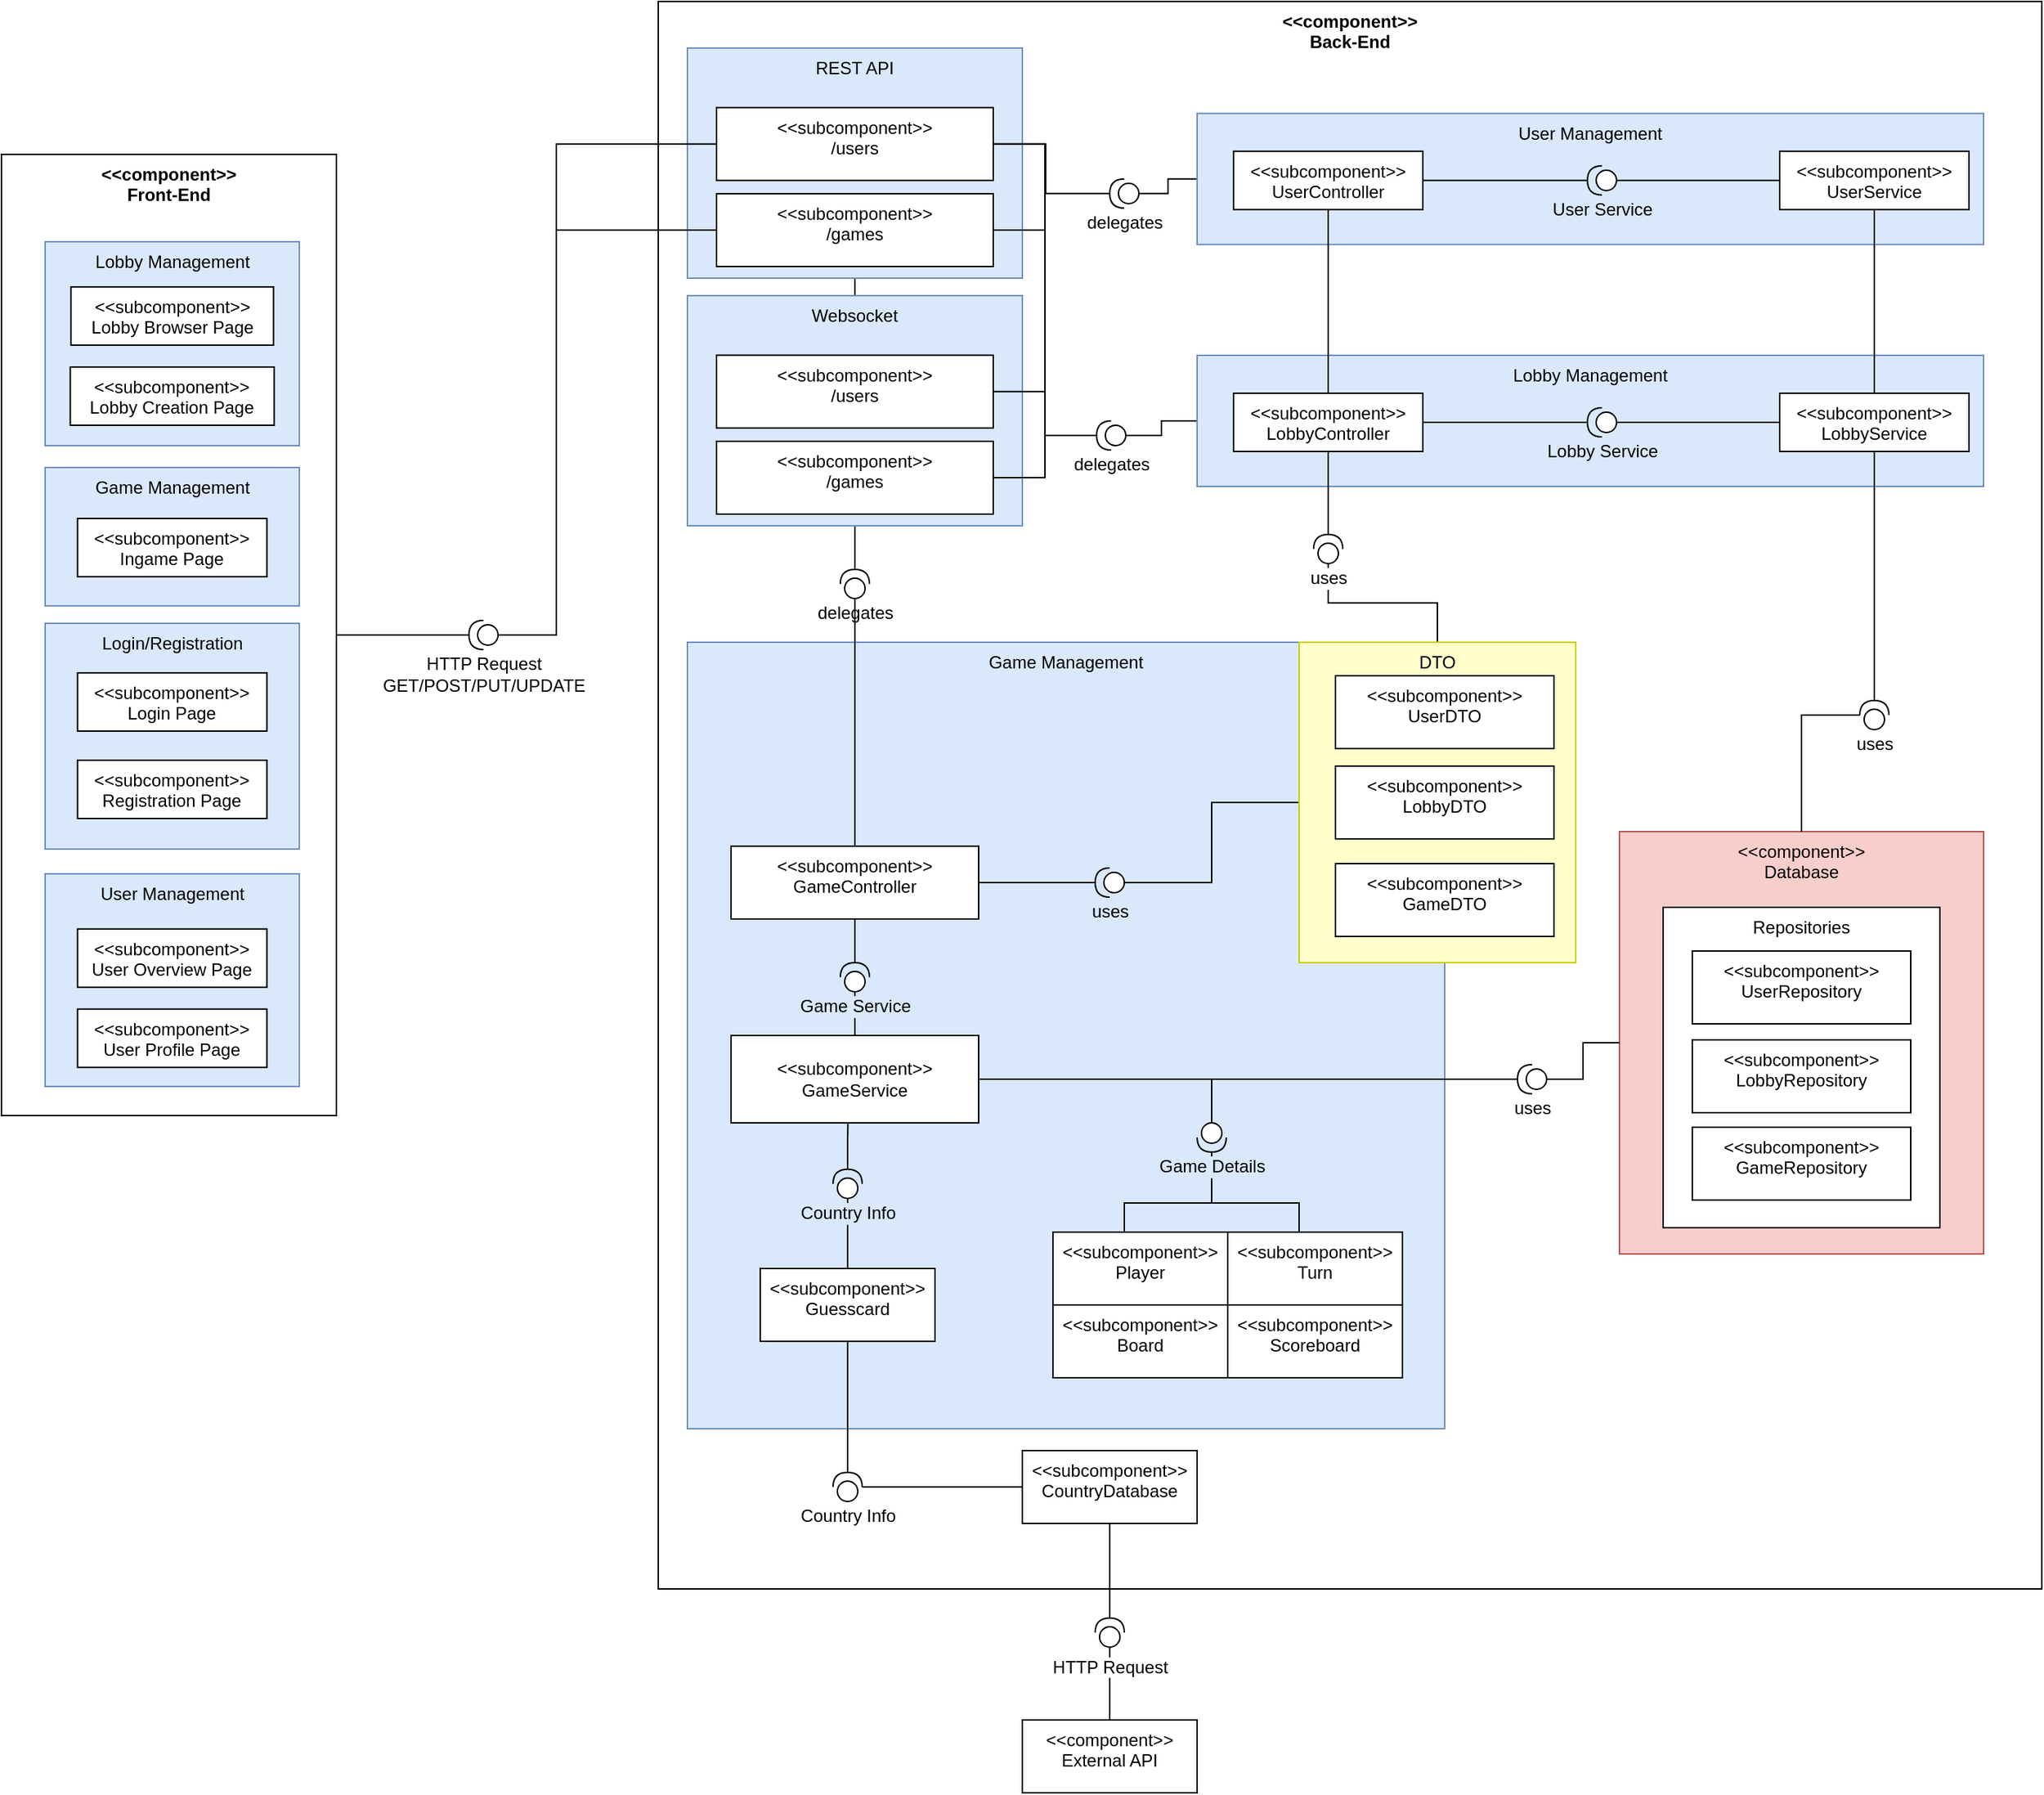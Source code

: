 <mxfile version="20.8.16" type="device"><diagram name="Page-1" id="5f0bae14-7c28-e335-631c-24af17079c00"><mxGraphModel dx="2421" dy="1398" grid="1" gridSize="10" guides="1" tooltips="1" connect="1" arrows="1" fold="1" page="1" pageScale="1" pageWidth="4681" pageHeight="3300" background="none" math="0" shadow="0"><root><mxCell id="0"/><mxCell id="1" parent="0"/><mxCell id="kWICgyB2zW5VVz1TI_XQ-290" style="edgeStyle=orthogonalEdgeStyle;rounded=0;orthogonalLoop=1;jettySize=auto;html=1;entryX=1;entryY=0.5;entryDx=0;entryDy=0;strokeColor=default;fontFamily=Helvetica;fontSize=12;fontColor=default;startArrow=none;startFill=0;endArrow=none;endFill=0;" parent="1" source="TfVsFebPphV5wyhmCZcy-27" target="kWICgyB2zW5VVz1TI_XQ-288" edge="1"><mxGeometry relative="1" as="geometry"/></mxCell><mxCell id="TfVsFebPphV5wyhmCZcy-27" value="&lt;br&gt;HTTP Request&lt;br&gt;GET/POST/PUT/UPDATE" style="shape=providedRequiredInterface;html=1;verticalLabelPosition=bottom;sketch=0;direction=west;" parent="1" vertex="1"><mxGeometry x="440" y="545" width="20" height="20" as="geometry"/></mxCell><mxCell id="TfVsFebPphV5wyhmCZcy-23" value="&lt;b&gt;&amp;lt;&amp;lt;component&amp;gt;&amp;gt;&lt;br&gt;Back-End&lt;/b&gt;" style="whiteSpace=wrap;html=1;align=center;verticalAlign=top;" parent="1" vertex="1"><mxGeometry x="570" y="120" width="950" height="1090" as="geometry"/></mxCell><mxCell id="kWICgyB2zW5VVz1TI_XQ-242" style="edgeStyle=orthogonalEdgeStyle;rounded=0;orthogonalLoop=1;jettySize=auto;html=1;entryX=0;entryY=0.5;entryDx=0;entryDy=0;strokeColor=default;startArrow=none;startFill=0;endArrow=none;endFill=0;" parent="1" source="kWICgyB2zW5VVz1TI_XQ-73" target="Gb7XnMSziSP-tkuVYGW9-19" edge="1"><mxGeometry relative="1" as="geometry"/></mxCell><mxCell id="kWICgyB2zW5VVz1TI_XQ-73" value="delegates" style="shape=providedRequiredInterface;html=1;verticalLabelPosition=bottom;sketch=0;labelBackgroundColor=none;direction=west;" parent="1" vertex="1"><mxGeometry x="880" y="241.87" width="20" height="20" as="geometry"/></mxCell><mxCell id="kWICgyB2zW5VVz1TI_XQ-250" style="edgeStyle=orthogonalEdgeStyle;rounded=0;orthogonalLoop=1;jettySize=auto;html=1;entryX=0;entryY=0.5;entryDx=0;entryDy=0;strokeColor=default;startArrow=none;startFill=0;endArrow=none;endFill=0;" parent="1" source="kWICgyB2zW5VVz1TI_XQ-81" target="kWICgyB2zW5VVz1TI_XQ-244" edge="1"><mxGeometry relative="1" as="geometry"/></mxCell><mxCell id="kWICgyB2zW5VVz1TI_XQ-81" value="delegates" style="shape=providedRequiredInterface;html=1;verticalLabelPosition=bottom;sketch=0;labelBackgroundColor=none;direction=west;" parent="1" vertex="1"><mxGeometry x="871" y="408" width="20" height="20" as="geometry"/></mxCell><mxCell id="kWICgyB2zW5VVz1TI_XQ-91" style="edgeStyle=orthogonalEdgeStyle;rounded=0;orthogonalLoop=1;jettySize=auto;html=1;entryX=0.5;entryY=1;entryDx=0;entryDy=0;strokeColor=default;startArrow=none;startFill=0;endArrow=none;endFill=0;" parent="1" source="kWICgyB2zW5VVz1TI_XQ-90" target="kWICgyB2zW5VVz1TI_XQ-23" edge="1"><mxGeometry relative="1" as="geometry"/></mxCell><mxCell id="kWICgyB2zW5VVz1TI_XQ-90" value="delegates" style="shape=providedRequiredInterface;html=1;verticalLabelPosition=bottom;sketch=0;labelBackgroundColor=default;direction=north;" parent="1" vertex="1"><mxGeometry x="695" y="510" width="20" height="20" as="geometry"/></mxCell><mxCell id="Gb7XnMSziSP-tkuVYGW9-17" value="Game Management" style="whiteSpace=wrap;html=1;align=center;verticalAlign=top;imageAspect=0;resizeWidth=1;resizeHeight=1;fillColor=#dae8fc;strokeColor=#6c8ebf;labelBackgroundColor=#dae8fc;" parent="1" vertex="1"><mxGeometry x="590" y="560" width="520" height="540" as="geometry"/></mxCell><mxCell id="kWICgyB2zW5VVz1TI_XQ-264" style="edgeStyle=orthogonalEdgeStyle;rounded=0;orthogonalLoop=1;jettySize=auto;html=1;entryX=1;entryY=0.5;entryDx=0;entryDy=0;entryPerimeter=0;strokeColor=default;startArrow=none;startFill=0;endArrow=none;endFill=0;" parent="1" source="huk3VhW0lDkyGAcxR03G-5" target="kWICgyB2zW5VVz1TI_XQ-221" edge="1"><mxGeometry relative="1" as="geometry"/></mxCell><mxCell id="huk3VhW0lDkyGAcxR03G-5" value="&amp;lt;&amp;lt;subcomponent&amp;gt;&amp;gt;&lt;br&gt;GameController" style="whiteSpace=wrap;html=1;align=center;verticalAlign=top;imageAspect=0;resizeWidth=1;resizeHeight=1;" parent="1" vertex="1"><mxGeometry x="620" y="700" width="170" height="50" as="geometry"/></mxCell><mxCell id="kWICgyB2zW5VVz1TI_XQ-274" style="edgeStyle=orthogonalEdgeStyle;rounded=0;orthogonalLoop=1;jettySize=auto;html=1;entryX=1;entryY=0.5;entryDx=0;entryDy=0;entryPerimeter=0;strokeColor=default;startArrow=none;startFill=0;endArrow=none;endFill=0;" parent="1" source="huk3VhW0lDkyGAcxR03G-6" target="kWICgyB2zW5VVz1TI_XQ-273" edge="1"><mxGeometry relative="1" as="geometry"/></mxCell><mxCell id="huk3VhW0lDkyGAcxR03G-6" value="&amp;lt;&amp;lt;subcomponent&amp;gt;&amp;gt;&lt;br&gt;GameService" style="whiteSpace=wrap;html=1;align=center;verticalAlign=middle;imageAspect=0;resizeWidth=1;resizeHeight=1;" parent="1" vertex="1"><mxGeometry x="620" y="830" width="170" height="60" as="geometry"/></mxCell><mxCell id="huk3VhW0lDkyGAcxR03G-9" value="&amp;lt;&amp;lt;subcomponent&amp;gt;&amp;gt;&lt;br&gt;Board" style="whiteSpace=wrap;html=1;align=center;verticalAlign=top;imageAspect=0;resizeWidth=1;resizeHeight=1;" parent="1" vertex="1"><mxGeometry x="841" y="1015" width="120" height="50" as="geometry"/></mxCell><mxCell id="huk3VhW0lDkyGAcxR03G-10" value="&amp;lt;&amp;lt;subcomponent&amp;gt;&amp;gt;&lt;br&gt;Scoreboard" style="whiteSpace=wrap;html=1;align=center;verticalAlign=top;imageAspect=0;resizeWidth=1;resizeHeight=1;" parent="1" vertex="1"><mxGeometry x="961" y="1015" width="120" height="50" as="geometry"/></mxCell><mxCell id="huk3VhW0lDkyGAcxR03G-15" value="&amp;lt;&amp;lt;subcomponent&amp;gt;&amp;gt;&lt;br&gt;CountryDatabase" style="whiteSpace=wrap;html=1;align=center;verticalAlign=top;imageAspect=0;resizeWidth=1;resizeHeight=1;" parent="1" vertex="1"><mxGeometry x="820" y="1115" width="120" height="50" as="geometry"/></mxCell><mxCell id="kWICgyB2zW5VVz1TI_XQ-36" value="&amp;lt;&amp;lt;subcomponent&amp;gt;&amp;gt;&lt;br&gt;Guesscard" style="whiteSpace=wrap;html=1;align=center;verticalAlign=top;imageAspect=0;resizeWidth=1;resizeHeight=1;" parent="1" vertex="1"><mxGeometry x="640" y="990" width="120" height="50" as="geometry"/></mxCell><mxCell id="kWICgyB2zW5VVz1TI_XQ-235" style="edgeStyle=orthogonalEdgeStyle;rounded=0;orthogonalLoop=1;jettySize=auto;html=1;entryX=0.5;entryY=1;entryDx=0;entryDy=0;strokeColor=default;startArrow=none;startFill=0;endArrow=none;endFill=0;" parent="1" source="kWICgyB2zW5VVz1TI_XQ-40" target="huk3VhW0lDkyGAcxR03G-5" edge="1"><mxGeometry relative="1" as="geometry"/></mxCell><mxCell id="kWICgyB2zW5VVz1TI_XQ-236" style="edgeStyle=orthogonalEdgeStyle;rounded=0;orthogonalLoop=1;jettySize=auto;html=1;entryX=0.5;entryY=0;entryDx=0;entryDy=0;strokeColor=default;startArrow=none;startFill=0;endArrow=none;endFill=0;" parent="1" source="kWICgyB2zW5VVz1TI_XQ-40" target="huk3VhW0lDkyGAcxR03G-6" edge="1"><mxGeometry relative="1" as="geometry"/></mxCell><mxCell id="PCbqrZaMkBPNvMsdyeg--12" value="" style="edgeStyle=orthogonalEdgeStyle;rounded=0;orthogonalLoop=1;jettySize=auto;html=1;endArrow=none;endFill=0;" parent="1" source="kWICgyB2zW5VVz1TI_XQ-40" target="huk3VhW0lDkyGAcxR03G-6" edge="1"><mxGeometry relative="1" as="geometry"/></mxCell><mxCell id="kWICgyB2zW5VVz1TI_XQ-40" value="Game Service" style="shape=providedRequiredInterface;html=1;verticalLabelPosition=bottom;sketch=0;labelBackgroundColor=#dae8fc;direction=north;" parent="1" vertex="1"><mxGeometry x="695" y="780" width="20" height="20" as="geometry"/></mxCell><mxCell id="kWICgyB2zW5VVz1TI_XQ-231" style="edgeStyle=orthogonalEdgeStyle;rounded=0;orthogonalLoop=1;jettySize=auto;html=1;strokeColor=default;startArrow=none;startFill=0;endArrow=none;endFill=0;" parent="1" source="kWICgyB2zW5VVz1TI_XQ-47" target="huk3VhW0lDkyGAcxR03G-8" edge="1"><mxGeometry relative="1" as="geometry"><Array as="points"><mxPoint x="950" y="945"/><mxPoint x="890" y="945"/></Array></mxGeometry></mxCell><mxCell id="kWICgyB2zW5VVz1TI_XQ-232" style="edgeStyle=orthogonalEdgeStyle;rounded=0;orthogonalLoop=1;jettySize=auto;html=1;entryX=0.5;entryY=0;entryDx=0;entryDy=0;strokeColor=default;startArrow=none;startFill=0;endArrow=none;endFill=0;" parent="1" source="kWICgyB2zW5VVz1TI_XQ-47" target="huk3VhW0lDkyGAcxR03G-7" edge="1"><mxGeometry relative="1" as="geometry"><Array as="points"><mxPoint x="950" y="945"/><mxPoint x="1010" y="945"/></Array></mxGeometry></mxCell><mxCell id="kWICgyB2zW5VVz1TI_XQ-261" style="edgeStyle=orthogonalEdgeStyle;rounded=0;orthogonalLoop=1;jettySize=auto;html=1;entryX=1;entryY=0.5;entryDx=0;entryDy=0;strokeColor=default;startArrow=none;startFill=0;endArrow=none;endFill=0;" parent="1" source="kWICgyB2zW5VVz1TI_XQ-47" target="huk3VhW0lDkyGAcxR03G-6" edge="1"><mxGeometry relative="1" as="geometry"><Array as="points"><mxPoint x="950" y="860"/></Array></mxGeometry></mxCell><mxCell id="kWICgyB2zW5VVz1TI_XQ-47" value="Game Details" style="shape=providedRequiredInterface;html=1;verticalLabelPosition=bottom;sketch=0;labelBackgroundColor=#dae8fc;direction=south;" parent="1" vertex="1"><mxGeometry x="940" y="890" width="20" height="20" as="geometry"/></mxCell><mxCell id="huk3VhW0lDkyGAcxR03G-8" value="&amp;lt;&amp;lt;subcomponent&amp;gt;&amp;gt;&lt;br&gt;Player" style="whiteSpace=wrap;html=1;align=center;verticalAlign=top;imageAspect=0;resizeWidth=1;resizeHeight=1;" parent="1" vertex="1"><mxGeometry x="841" y="965" width="120" height="50" as="geometry"/></mxCell><mxCell id="huk3VhW0lDkyGAcxR03G-7" value="&amp;lt;&amp;lt;subcomponent&amp;gt;&amp;gt;&lt;br&gt;Turn" style="whiteSpace=wrap;html=1;align=center;verticalAlign=top;imageAspect=0;resizeWidth=1;resizeHeight=1;" parent="1" vertex="1"><mxGeometry x="961" y="965" width="120" height="50" as="geometry"/></mxCell><mxCell id="kWICgyB2zW5VVz1TI_XQ-228" style="edgeStyle=orthogonalEdgeStyle;rounded=0;orthogonalLoop=1;jettySize=auto;html=1;strokeColor=default;startArrow=none;startFill=0;endArrow=none;endFill=0;" parent="1" source="kWICgyB2zW5VVz1TI_XQ-53" target="kWICgyB2zW5VVz1TI_XQ-36" edge="1"><mxGeometry relative="1" as="geometry"/></mxCell><mxCell id="kWICgyB2zW5VVz1TI_XQ-229" style="edgeStyle=orthogonalEdgeStyle;rounded=0;orthogonalLoop=1;jettySize=auto;html=1;entryX=0.472;entryY=1.002;entryDx=0;entryDy=0;entryPerimeter=0;strokeColor=default;startArrow=none;startFill=0;endArrow=none;endFill=0;" parent="1" source="kWICgyB2zW5VVz1TI_XQ-53" target="huk3VhW0lDkyGAcxR03G-6" edge="1"><mxGeometry relative="1" as="geometry"/></mxCell><mxCell id="kWICgyB2zW5VVz1TI_XQ-53" value="Country Info" style="shape=providedRequiredInterface;html=1;verticalLabelPosition=bottom;sketch=0;labelBackgroundColor=#dae8fc;direction=north;" parent="1" vertex="1"><mxGeometry x="690" y="921.87" width="20" height="20" as="geometry"/></mxCell><mxCell id="kWICgyB2zW5VVz1TI_XQ-61" style="edgeStyle=orthogonalEdgeStyle;rounded=0;orthogonalLoop=1;jettySize=auto;html=1;entryX=0.5;entryY=1;entryDx=0;entryDy=0;endArrow=none;endFill=0;" parent="1" source="kWICgyB2zW5VVz1TI_XQ-60" target="kWICgyB2zW5VVz1TI_XQ-36" edge="1"><mxGeometry relative="1" as="geometry"/></mxCell><mxCell id="kWICgyB2zW5VVz1TI_XQ-135" style="edgeStyle=orthogonalEdgeStyle;rounded=0;orthogonalLoop=1;jettySize=auto;html=1;entryX=0;entryY=0.5;entryDx=0;entryDy=0;strokeColor=default;startArrow=none;startFill=0;endArrow=none;endFill=0;" parent="1" source="kWICgyB2zW5VVz1TI_XQ-60" target="huk3VhW0lDkyGAcxR03G-15" edge="1"><mxGeometry relative="1" as="geometry"/></mxCell><mxCell id="kWICgyB2zW5VVz1TI_XQ-60" value="Country Info" style="shape=providedRequiredInterface;html=1;verticalLabelPosition=bottom;sketch=0;labelBackgroundColor=none;direction=north;" parent="1" vertex="1"><mxGeometry x="690" y="1130" width="20" height="20" as="geometry"/></mxCell><mxCell id="kWICgyB2zW5VVz1TI_XQ-241" value="" style="group" parent="1" vertex="1" connectable="0"><mxGeometry x="940" y="196.87" width="540" height="110" as="geometry"/></mxCell><mxCell id="Gb7XnMSziSP-tkuVYGW9-19" value="User Management" style="whiteSpace=wrap;html=1;align=center;verticalAlign=top;imageAspect=0;resizeWidth=1;resizeHeight=1;fillColor=#dae8fc;strokeColor=#6c8ebf;" parent="kWICgyB2zW5VVz1TI_XQ-241" vertex="1"><mxGeometry width="540" height="90" as="geometry"/></mxCell><mxCell id="huk3VhW0lDkyGAcxR03G-1" value="&amp;lt;&amp;lt;subcomponent&amp;gt;&amp;gt;&lt;br&gt;UserController" style="whiteSpace=wrap;html=1;align=center;verticalAlign=top;imageAspect=0;resizeWidth=1;resizeHeight=1;" parent="kWICgyB2zW5VVz1TI_XQ-241" vertex="1"><mxGeometry x="25" y="26" width="130" height="40" as="geometry"/></mxCell><mxCell id="huk3VhW0lDkyGAcxR03G-2" value="&amp;lt;&amp;lt;subcomponent&amp;gt;&amp;gt;&lt;br&gt;UserService" style="whiteSpace=wrap;html=1;align=center;verticalAlign=top;imageAspect=0;resizeWidth=1;resizeHeight=1;" parent="kWICgyB2zW5VVz1TI_XQ-241" vertex="1"><mxGeometry x="400" y="26" width="130" height="40" as="geometry"/></mxCell><mxCell id="kWICgyB2zW5VVz1TI_XQ-194" value="User Service" style="shape=providedRequiredInterface;html=1;verticalLabelPosition=bottom;sketch=0;labelBackgroundColor=#dae8fc;direction=west;" parent="kWICgyB2zW5VVz1TI_XQ-241" vertex="1"><mxGeometry x="268" y="36" width="20" height="20" as="geometry"/></mxCell><mxCell id="kWICgyB2zW5VVz1TI_XQ-239" style="edgeStyle=orthogonalEdgeStyle;rounded=0;orthogonalLoop=1;jettySize=auto;html=1;strokeColor=default;startArrow=none;startFill=0;endArrow=none;endFill=0;" parent="kWICgyB2zW5VVz1TI_XQ-241" source="kWICgyB2zW5VVz1TI_XQ-194" target="huk3VhW0lDkyGAcxR03G-1" edge="1"><mxGeometry relative="1" as="geometry"/></mxCell><mxCell id="kWICgyB2zW5VVz1TI_XQ-240" style="edgeStyle=orthogonalEdgeStyle;rounded=0;orthogonalLoop=1;jettySize=auto;html=1;strokeColor=default;startArrow=none;startFill=0;endArrow=none;endFill=0;" parent="kWICgyB2zW5VVz1TI_XQ-241" source="kWICgyB2zW5VVz1TI_XQ-194" target="huk3VhW0lDkyGAcxR03G-2" edge="1"><mxGeometry relative="1" as="geometry"/></mxCell><mxCell id="kWICgyB2zW5VVz1TI_XQ-243" value="" style="group" parent="1" vertex="1" connectable="0"><mxGeometry x="940" y="363" width="540" height="110" as="geometry"/></mxCell><mxCell id="kWICgyB2zW5VVz1TI_XQ-244" value="Lobby Management" style="whiteSpace=wrap;html=1;align=center;verticalAlign=top;imageAspect=0;resizeWidth=1;resizeHeight=1;fillColor=#dae8fc;strokeColor=#6c8ebf;" parent="kWICgyB2zW5VVz1TI_XQ-243" vertex="1"><mxGeometry width="540" height="90" as="geometry"/></mxCell><mxCell id="kWICgyB2zW5VVz1TI_XQ-245" value="&amp;lt;&amp;lt;subcomponent&amp;gt;&amp;gt;&lt;br&gt;LobbyController" style="whiteSpace=wrap;html=1;align=center;verticalAlign=top;imageAspect=0;resizeWidth=1;resizeHeight=1;" parent="kWICgyB2zW5VVz1TI_XQ-243" vertex="1"><mxGeometry x="25" y="26" width="130" height="40" as="geometry"/></mxCell><mxCell id="kWICgyB2zW5VVz1TI_XQ-246" value="&amp;lt;&amp;lt;subcomponent&amp;gt;&amp;gt;&lt;br&gt;LobbyService" style="whiteSpace=wrap;html=1;align=center;verticalAlign=top;imageAspect=0;resizeWidth=1;resizeHeight=1;" parent="kWICgyB2zW5VVz1TI_XQ-243" vertex="1"><mxGeometry x="400" y="26" width="130" height="40" as="geometry"/></mxCell><mxCell id="kWICgyB2zW5VVz1TI_XQ-247" value="Lobby Service" style="shape=providedRequiredInterface;html=1;verticalLabelPosition=bottom;sketch=0;labelBackgroundColor=#dae8fc;direction=west;" parent="kWICgyB2zW5VVz1TI_XQ-243" vertex="1"><mxGeometry x="268" y="36" width="20" height="20" as="geometry"/></mxCell><mxCell id="kWICgyB2zW5VVz1TI_XQ-248" style="edgeStyle=orthogonalEdgeStyle;rounded=0;orthogonalLoop=1;jettySize=auto;html=1;strokeColor=default;startArrow=none;startFill=0;endArrow=none;endFill=0;" parent="kWICgyB2zW5VVz1TI_XQ-243" source="kWICgyB2zW5VVz1TI_XQ-247" target="kWICgyB2zW5VVz1TI_XQ-245" edge="1"><mxGeometry relative="1" as="geometry"/></mxCell><mxCell id="kWICgyB2zW5VVz1TI_XQ-249" style="edgeStyle=orthogonalEdgeStyle;rounded=0;orthogonalLoop=1;jettySize=auto;html=1;strokeColor=default;startArrow=none;startFill=0;endArrow=none;endFill=0;" parent="kWICgyB2zW5VVz1TI_XQ-243" source="kWICgyB2zW5VVz1TI_XQ-247" target="kWICgyB2zW5VVz1TI_XQ-246" edge="1"><mxGeometry relative="1" as="geometry"/></mxCell><mxCell id="kWICgyB2zW5VVz1TI_XQ-265" style="edgeStyle=orthogonalEdgeStyle;rounded=0;orthogonalLoop=1;jettySize=auto;html=1;strokeColor=default;startArrow=none;startFill=0;endArrow=none;endFill=0;entryX=0;entryY=0.5;entryDx=0;entryDy=0;entryPerimeter=0;" parent="1" source="kWICgyB2zW5VVz1TI_XQ-221" target="kWICgyB2zW5VVz1TI_XQ-205" edge="1"><mxGeometry relative="1" as="geometry"/></mxCell><mxCell id="kWICgyB2zW5VVz1TI_XQ-221" value="uses" style="shape=providedRequiredInterface;html=1;verticalLabelPosition=bottom;sketch=0;labelBackgroundColor=none;direction=west;" parent="1" vertex="1"><mxGeometry x="870" y="715" width="20" height="20" as="geometry"/></mxCell><mxCell id="kWICgyB2zW5VVz1TI_XQ-271" style="edgeStyle=orthogonalEdgeStyle;rounded=0;orthogonalLoop=1;jettySize=auto;html=1;strokeColor=default;startArrow=none;startFill=0;endArrow=none;endFill=0;" parent="1" source="kWICgyB2zW5VVz1TI_XQ-268" target="kWICgyB2zW5VVz1TI_XQ-205" edge="1"><mxGeometry relative="1" as="geometry"/></mxCell><mxCell id="kWICgyB2zW5VVz1TI_XQ-268" value="uses" style="shape=providedRequiredInterface;html=1;verticalLabelPosition=bottom;sketch=0;labelBackgroundColor=default;direction=north;" parent="1" vertex="1"><mxGeometry x="1020" y="486" width="20" height="20" as="geometry"/></mxCell><mxCell id="kWICgyB2zW5VVz1TI_XQ-269" style="edgeStyle=orthogonalEdgeStyle;rounded=0;orthogonalLoop=1;jettySize=auto;html=1;entryX=0.5;entryY=0;entryDx=0;entryDy=0;strokeColor=default;startArrow=none;startFill=0;endArrow=none;endFill=0;" parent="1" source="huk3VhW0lDkyGAcxR03G-1" target="kWICgyB2zW5VVz1TI_XQ-245" edge="1"><mxGeometry relative="1" as="geometry"/></mxCell><mxCell id="kWICgyB2zW5VVz1TI_XQ-270" style="edgeStyle=orthogonalEdgeStyle;rounded=0;orthogonalLoop=1;jettySize=auto;html=1;entryX=1;entryY=0.5;entryDx=0;entryDy=0;entryPerimeter=0;strokeColor=default;startArrow=none;startFill=0;endArrow=none;endFill=0;" parent="1" source="kWICgyB2zW5VVz1TI_XQ-245" target="kWICgyB2zW5VVz1TI_XQ-268" edge="1"><mxGeometry relative="1" as="geometry"/></mxCell><mxCell id="kWICgyB2zW5VVz1TI_XQ-272" value="" style="group" parent="1" vertex="1" connectable="0"><mxGeometry x="1230" y="690" width="250" height="340" as="geometry"/></mxCell><mxCell id="TfVsFebPphV5wyhmCZcy-25" value="&amp;lt;&amp;lt;component&amp;gt;&amp;gt;&lt;br&gt;Database" style="whiteSpace=wrap;html=1;align=center;verticalAlign=top;fillColor=#f8cecc;strokeColor=#b85450;" parent="kWICgyB2zW5VVz1TI_XQ-272" vertex="1"><mxGeometry width="250" height="290" as="geometry"/></mxCell><mxCell id="kWICgyB2zW5VVz1TI_XQ-214" value="" style="group" parent="kWICgyB2zW5VVz1TI_XQ-272" vertex="1" connectable="0"><mxGeometry x="30" y="52" width="190" height="220" as="geometry"/></mxCell><mxCell id="kWICgyB2zW5VVz1TI_XQ-215" value="Repositories" style="whiteSpace=wrap;html=1;align=center;verticalAlign=top;imageAspect=0;resizeWidth=1;resizeHeight=1;" parent="kWICgyB2zW5VVz1TI_XQ-214" vertex="1"><mxGeometry width="190" height="220" as="geometry"/></mxCell><mxCell id="kWICgyB2zW5VVz1TI_XQ-216" value="&amp;lt;&amp;lt;subcomponent&amp;gt;&amp;gt;&lt;br&gt;UserRepository" style="whiteSpace=wrap;html=1;align=center;verticalAlign=top;imageAspect=0;resizeWidth=1;resizeHeight=1;" parent="kWICgyB2zW5VVz1TI_XQ-214" vertex="1"><mxGeometry x="20" y="30" width="150" height="50" as="geometry"/></mxCell><mxCell id="kWICgyB2zW5VVz1TI_XQ-217" value="&amp;lt;&amp;lt;subcomponent&amp;gt;&amp;gt;&lt;br&gt;LobbyRepository" style="whiteSpace=wrap;html=1;align=center;verticalAlign=top;imageAspect=0;resizeWidth=1;resizeHeight=1;" parent="kWICgyB2zW5VVz1TI_XQ-214" vertex="1"><mxGeometry x="20" y="91" width="150" height="50" as="geometry"/></mxCell><mxCell id="kWICgyB2zW5VVz1TI_XQ-218" value="&amp;lt;&amp;lt;subcomponent&amp;gt;&amp;gt;&lt;br&gt;GameRepository" style="whiteSpace=wrap;html=1;align=center;verticalAlign=top;imageAspect=0;resizeWidth=1;resizeHeight=1;" parent="kWICgyB2zW5VVz1TI_XQ-214" vertex="1"><mxGeometry x="20" y="151" width="150" height="50" as="geometry"/></mxCell><mxCell id="kWICgyB2zW5VVz1TI_XQ-275" style="edgeStyle=orthogonalEdgeStyle;rounded=0;orthogonalLoop=1;jettySize=auto;html=1;entryX=0;entryY=0.5;entryDx=0;entryDy=0;strokeColor=default;startArrow=none;startFill=0;endArrow=none;endFill=0;" parent="1" source="kWICgyB2zW5VVz1TI_XQ-273" target="TfVsFebPphV5wyhmCZcy-25" edge="1"><mxGeometry relative="1" as="geometry"/></mxCell><mxCell id="kWICgyB2zW5VVz1TI_XQ-273" value="uses" style="shape=providedRequiredInterface;html=1;verticalLabelPosition=bottom;sketch=0;labelBackgroundColor=none;direction=west;" parent="1" vertex="1"><mxGeometry x="1160" y="850" width="20" height="20" as="geometry"/></mxCell><mxCell id="kWICgyB2zW5VVz1TI_XQ-277" style="edgeStyle=orthogonalEdgeStyle;rounded=0;orthogonalLoop=1;jettySize=auto;html=1;entryX=0.5;entryY=0;entryDx=0;entryDy=0;strokeColor=default;startArrow=none;startFill=0;endArrow=none;endFill=0;" parent="1" source="kWICgyB2zW5VVz1TI_XQ-276" target="TfVsFebPphV5wyhmCZcy-25" edge="1"><mxGeometry relative="1" as="geometry"><Array as="points"><mxPoint x="1355" y="610"/></Array></mxGeometry></mxCell><mxCell id="kWICgyB2zW5VVz1TI_XQ-276" value="uses" style="shape=providedRequiredInterface;html=1;verticalLabelPosition=bottom;sketch=0;labelBackgroundColor=default;direction=north;" parent="1" vertex="1"><mxGeometry x="1395" y="600" width="20" height="20" as="geometry"/></mxCell><mxCell id="kWICgyB2zW5VVz1TI_XQ-278" style="edgeStyle=orthogonalEdgeStyle;rounded=0;orthogonalLoop=1;jettySize=auto;html=1;entryX=1;entryY=0.5;entryDx=0;entryDy=0;entryPerimeter=0;strokeColor=default;startArrow=none;startFill=0;endArrow=none;endFill=0;" parent="1" source="kWICgyB2zW5VVz1TI_XQ-246" target="kWICgyB2zW5VVz1TI_XQ-276" edge="1"><mxGeometry relative="1" as="geometry"/></mxCell><mxCell id="kWICgyB2zW5VVz1TI_XQ-280" style="edgeStyle=orthogonalEdgeStyle;rounded=0;orthogonalLoop=1;jettySize=auto;html=1;strokeColor=default;startArrow=none;startFill=0;endArrow=none;endFill=0;" parent="1" source="huk3VhW0lDkyGAcxR03G-2" target="kWICgyB2zW5VVz1TI_XQ-246" edge="1"><mxGeometry relative="1" as="geometry"/></mxCell><mxCell id="kWICgyB2zW5VVz1TI_XQ-282" style="edgeStyle=orthogonalEdgeStyle;rounded=0;orthogonalLoop=1;jettySize=auto;html=1;entryX=0.5;entryY=1;entryDx=0;entryDy=0;strokeColor=default;startArrow=none;startFill=0;endArrow=none;endFill=0;" parent="1" source="kWICgyB2zW5VVz1TI_XQ-33" target="huk3VhW0lDkyGAcxR03G-15" edge="1"><mxGeometry relative="1" as="geometry"/></mxCell><mxCell id="kWICgyB2zW5VVz1TI_XQ-281" value="" style="group" parent="1" vertex="1" connectable="0"><mxGeometry x="820" y="1230" width="120" height="120" as="geometry"/></mxCell><mxCell id="kWICgyB2zW5VVz1TI_XQ-22" value="&amp;lt;&amp;lt;component&amp;gt;&amp;gt;&lt;br&gt;External API" style="whiteSpace=wrap;html=1;align=center;verticalAlign=top;imageAspect=0;resizeWidth=1;resizeHeight=1;" parent="kWICgyB2zW5VVz1TI_XQ-281" vertex="1"><mxGeometry y="70" width="120" height="50" as="geometry"/></mxCell><mxCell id="kWICgyB2zW5VVz1TI_XQ-134" style="edgeStyle=orthogonalEdgeStyle;rounded=0;orthogonalLoop=1;jettySize=auto;html=1;entryX=0.5;entryY=0;entryDx=0;entryDy=0;strokeColor=default;startArrow=none;startFill=0;endArrow=none;endFill=0;" parent="kWICgyB2zW5VVz1TI_XQ-281" source="kWICgyB2zW5VVz1TI_XQ-33" target="kWICgyB2zW5VVz1TI_XQ-22" edge="1"><mxGeometry relative="1" as="geometry"/></mxCell><mxCell id="kWICgyB2zW5VVz1TI_XQ-33" value="HTTP Request" style="shape=providedRequiredInterface;html=1;verticalLabelPosition=bottom;sketch=0;direction=north;labelBackgroundColor=default;verticalAlign=top;fontColor=default;" parent="kWICgyB2zW5VVz1TI_XQ-281" vertex="1"><mxGeometry x="50" width="20" height="20" as="geometry"/></mxCell><mxCell id="kWICgyB2zW5VVz1TI_XQ-289" value="" style="group" parent="1" vertex="1" connectable="0"><mxGeometry x="119" y="225" width="230" height="660" as="geometry"/></mxCell><mxCell id="kWICgyB2zW5VVz1TI_XQ-288" value="&lt;b&gt;&amp;lt;&amp;lt;component&amp;gt;&amp;gt;&lt;br&gt;Front-End&lt;/b&gt;" style="whiteSpace=wrap;html=1;align=center;verticalAlign=top;" parent="kWICgyB2zW5VVz1TI_XQ-289" vertex="1"><mxGeometry width="230" height="660" as="geometry"/></mxCell><mxCell id="kWICgyB2zW5VVz1TI_XQ-284" value="Login/Registration" style="whiteSpace=wrap;html=1;align=center;verticalAlign=top;imageAspect=0;resizeWidth=1;resizeHeight=1;fillColor=#dae8fc;strokeColor=#6c8ebf;" parent="kWICgyB2zW5VVz1TI_XQ-289" vertex="1"><mxGeometry x="30" y="322" width="174.53" height="155" as="geometry"/></mxCell><mxCell id="TfVsFebPphV5wyhmCZcy-45" value="Lobby Management" style="whiteSpace=wrap;html=1;align=center;verticalAlign=top;imageAspect=0;resizeWidth=1;resizeHeight=1;fillColor=#dae8fc;strokeColor=#6c8ebf;" parent="kWICgyB2zW5VVz1TI_XQ-289" vertex="1"><mxGeometry x="30" y="60" width="174.53" height="140" as="geometry"/></mxCell><mxCell id="Gb7XnMSziSP-tkuVYGW9-1" value="Game Management" style="whiteSpace=wrap;html=1;align=center;verticalAlign=top;imageAspect=0;resizeWidth=1;resizeHeight=1;fillColor=#dae8fc;strokeColor=#6c8ebf;" parent="kWICgyB2zW5VVz1TI_XQ-289" vertex="1"><mxGeometry x="30" y="215" width="174.53" height="95" as="geometry"/></mxCell><mxCell id="Gb7XnMSziSP-tkuVYGW9-10" value="&amp;lt;&amp;lt;subcomponent&amp;gt;&amp;gt;&lt;br&gt;Ingame Page" style="whiteSpace=wrap;html=1;align=center;verticalAlign=top;imageAspect=0;resizeWidth=1;resizeHeight=1;" parent="kWICgyB2zW5VVz1TI_XQ-289" vertex="1"><mxGeometry x="52.265" y="250" width="130" height="40" as="geometry"/></mxCell><mxCell id="Gb7XnMSziSP-tkuVYGW9-5" value="&amp;lt;&amp;lt;subcomponent&amp;gt;&amp;gt;&lt;br&gt;Lobby Browser Page" style="whiteSpace=wrap;html=1;align=center;verticalAlign=top;imageAspect=0;resizeWidth=1;resizeHeight=1;" parent="kWICgyB2zW5VVz1TI_XQ-289" vertex="1"><mxGeometry x="47.735" y="91" width="139.06" height="40" as="geometry"/></mxCell><mxCell id="Gb7XnMSziSP-tkuVYGW9-9" value="&amp;lt;&amp;lt;subcomponent&amp;gt;&amp;gt;&lt;br&gt;Lobby Creation Page" style="whiteSpace=wrap;html=1;align=center;verticalAlign=top;imageAspect=0;resizeWidth=1;resizeHeight=1;" parent="kWICgyB2zW5VVz1TI_XQ-289" vertex="1"><mxGeometry x="47.265" y="146" width="140" height="40" as="geometry"/></mxCell><mxCell id="TfVsFebPphV5wyhmCZcy-37" value="User Management" style="whiteSpace=wrap;html=1;align=center;verticalAlign=top;imageAspect=0;resizeWidth=1;resizeHeight=1;fillColor=#dae8fc;strokeColor=#6c8ebf;" parent="kWICgyB2zW5VVz1TI_XQ-289" vertex="1"><mxGeometry x="30" y="494" width="174.53" height="146" as="geometry"/></mxCell><mxCell id="TfVsFebPphV5wyhmCZcy-36" value="&amp;lt;&amp;lt;subcomponent&amp;gt;&amp;gt;&lt;br&gt;User Overview Page" style="whiteSpace=wrap;html=1;align=center;verticalAlign=top;imageAspect=0;resizeWidth=1;resizeHeight=1;" parent="kWICgyB2zW5VVz1TI_XQ-289" vertex="1"><mxGeometry x="52.265" y="531.87" width="130" height="40" as="geometry"/></mxCell><mxCell id="Gb7XnMSziSP-tkuVYGW9-8" value="&amp;lt;&amp;lt;subcomponent&amp;gt;&amp;gt;&lt;br&gt;User Profile Page" style="whiteSpace=wrap;html=1;align=center;verticalAlign=top;imageAspect=0;resizeWidth=1;resizeHeight=1;" parent="kWICgyB2zW5VVz1TI_XQ-289" vertex="1"><mxGeometry x="52.265" y="586.87" width="130" height="40" as="geometry"/></mxCell><mxCell id="Gb7XnMSziSP-tkuVYGW9-6" value="&amp;lt;&amp;lt;subcomponent&amp;gt;&amp;gt;&lt;br&gt;Login Page" style="whiteSpace=wrap;html=1;align=center;verticalAlign=top;imageAspect=0;resizeWidth=1;resizeHeight=1;" parent="kWICgyB2zW5VVz1TI_XQ-289" vertex="1"><mxGeometry x="52.265" y="356" width="130" height="40" as="geometry"/></mxCell><mxCell id="Gb7XnMSziSP-tkuVYGW9-7" value="&amp;lt;&amp;lt;subcomponent&amp;gt;&amp;gt;&lt;br&gt;Registration Page" style="whiteSpace=wrap;html=1;align=center;verticalAlign=top;imageAspect=0;resizeWidth=1;resizeHeight=1;" parent="kWICgyB2zW5VVz1TI_XQ-289" vertex="1"><mxGeometry x="52.265" y="416" width="130" height="40" as="geometry"/></mxCell><mxCell id="PCbqrZaMkBPNvMsdyeg--1" value="" style="group" parent="1" vertex="1" connectable="0"><mxGeometry x="1010" y="560" width="190" height="220" as="geometry"/></mxCell><mxCell id="kWICgyB2zW5VVz1TI_XQ-205" value="DTO" style="whiteSpace=wrap;html=1;align=center;verticalAlign=top;imageAspect=0;resizeWidth=1;resizeHeight=1;fillColor=#FFFFCC;strokeColor=#CCCC00;points=[[0,0,0,0,0],[0,0.2,0,0,0],[0,0.5,0,0,0],[0,0.75,0,0,0],[0,1,0,0,0],[0.25,0,0,0,0],[0.25,1,0,0,0],[0.5,0,0,0,0],[0.5,1,0,0,0],[0.75,0,0,0,0],[0.75,1,0,0,0],[1,0,0,0,0],[1,0.25,0,0,0],[1,0.5,0,0,0],[1,0.75,0,0,0],[1,1,0,0,0]];" parent="PCbqrZaMkBPNvMsdyeg--1" vertex="1"><mxGeometry width="190" height="220" as="geometry"/></mxCell><mxCell id="kWICgyB2zW5VVz1TI_XQ-206" value="&amp;lt;&amp;lt;subcomponent&amp;gt;&amp;gt;&lt;br&gt;UserDTO" style="whiteSpace=wrap;html=1;align=center;verticalAlign=top;imageAspect=0;resizeWidth=1;resizeHeight=1;" parent="PCbqrZaMkBPNvMsdyeg--1" vertex="1"><mxGeometry x="25" y="23" width="150" height="50" as="geometry"/></mxCell><mxCell id="kWICgyB2zW5VVz1TI_XQ-207" value="&amp;lt;&amp;lt;subcomponent&amp;gt;&amp;gt;&lt;br&gt;LobbyDTO" style="whiteSpace=wrap;html=1;align=center;verticalAlign=top;imageAspect=0;resizeWidth=1;resizeHeight=1;" parent="PCbqrZaMkBPNvMsdyeg--1" vertex="1"><mxGeometry x="25" y="85" width="150" height="50" as="geometry"/></mxCell><mxCell id="kWICgyB2zW5VVz1TI_XQ-208" value="&amp;lt;&amp;lt;subcomponent&amp;gt;&amp;gt;&lt;br&gt;GameDTO" style="whiteSpace=wrap;html=1;align=center;verticalAlign=top;imageAspect=0;resizeWidth=1;resizeHeight=1;" parent="PCbqrZaMkBPNvMsdyeg--1" vertex="1"><mxGeometry x="25" y="152" width="150" height="50" as="geometry"/></mxCell><mxCell id="PCbqrZaMkBPNvMsdyeg--4" value="" style="group" parent="1" vertex="1" connectable="0"><mxGeometry x="590" y="322" width="230" height="158" as="geometry"/></mxCell><mxCell id="PCbqrZaMkBPNvMsdyeg--5" value="Websocket" style="whiteSpace=wrap;html=1;align=center;verticalAlign=top;imageAspect=0;resizeWidth=1;resizeHeight=1;fillColor=#dae8fc;strokeColor=#6c8ebf;" parent="PCbqrZaMkBPNvMsdyeg--4" vertex="1"><mxGeometry width="230" height="158" as="geometry"/></mxCell><mxCell id="PCbqrZaMkBPNvMsdyeg--6" value="&amp;lt;&amp;lt;subcomponent&amp;gt;&amp;gt;&lt;br&gt;/users" style="whiteSpace=wrap;html=1;align=center;verticalAlign=top;imageAspect=0;resizeWidth=1;resizeHeight=1;" parent="PCbqrZaMkBPNvMsdyeg--4" vertex="1"><mxGeometry x="20" y="40.87" width="190" height="50" as="geometry"/></mxCell><mxCell id="PCbqrZaMkBPNvMsdyeg--7" value="&amp;lt;&amp;lt;subcomponent&amp;gt;&amp;gt;&lt;br&gt;/games" style="whiteSpace=wrap;html=1;align=center;verticalAlign=top;imageAspect=0;resizeWidth=1;resizeHeight=1;" parent="PCbqrZaMkBPNvMsdyeg--4" vertex="1"><mxGeometry x="20" y="100" width="190" height="50" as="geometry"/></mxCell><mxCell id="PCbqrZaMkBPNvMsdyeg--3" value="" style="group" parent="1" vertex="1" connectable="0"><mxGeometry x="590" y="152" width="230" height="158" as="geometry"/></mxCell><mxCell id="Gb7XnMSziSP-tkuVYGW9-11" value="REST API" style="whiteSpace=wrap;html=1;align=center;verticalAlign=top;imageAspect=0;resizeWidth=1;resizeHeight=1;fillColor=#dae8fc;strokeColor=#6c8ebf;" parent="PCbqrZaMkBPNvMsdyeg--3" vertex="1"><mxGeometry width="230" height="158" as="geometry"/></mxCell><mxCell id="Gb7XnMSziSP-tkuVYGW9-13" value="&amp;lt;&amp;lt;subcomponent&amp;gt;&amp;gt;&lt;br&gt;/users" style="whiteSpace=wrap;html=1;align=center;verticalAlign=top;imageAspect=0;resizeWidth=1;resizeHeight=1;" parent="PCbqrZaMkBPNvMsdyeg--3" vertex="1"><mxGeometry x="20" y="40.87" width="190" height="50" as="geometry"/></mxCell><mxCell id="kWICgyB2zW5VVz1TI_XQ-23" value="&amp;lt;&amp;lt;subcomponent&amp;gt;&amp;gt;&lt;br&gt;/games" style="whiteSpace=wrap;html=1;align=center;verticalAlign=top;imageAspect=0;resizeWidth=1;resizeHeight=1;" parent="PCbqrZaMkBPNvMsdyeg--3" vertex="1"><mxGeometry x="20" y="100" width="190" height="50" as="geometry"/></mxCell><mxCell id="kWICgyB2zW5VVz1TI_XQ-82" style="edgeStyle=orthogonalEdgeStyle;rounded=0;orthogonalLoop=1;jettySize=auto;html=1;entryX=1;entryY=0.5;entryDx=0;entryDy=0;entryPerimeter=0;strokeColor=default;startArrow=none;startFill=0;endArrow=none;endFill=0;exitX=1;exitY=0.5;exitDx=0;exitDy=0;" parent="1" source="PCbqrZaMkBPNvMsdyeg--7" target="kWICgyB2zW5VVz1TI_XQ-81" edge="1"><mxGeometry relative="1" as="geometry"><mxPoint x="800" y="425" as="sourcePoint"/></mxGeometry></mxCell><mxCell id="PCbqrZaMkBPNvMsdyeg--8" style="edgeStyle=orthogonalEdgeStyle;rounded=0;orthogonalLoop=1;jettySize=auto;html=1;entryX=1;entryY=0.5;entryDx=0;entryDy=0;entryPerimeter=0;strokeColor=default;startArrow=none;startFill=0;endArrow=none;endFill=0;exitX=1;exitY=0.5;exitDx=0;exitDy=0;" parent="1" source="PCbqrZaMkBPNvMsdyeg--6" target="kWICgyB2zW5VVz1TI_XQ-81" edge="1"><mxGeometry relative="1" as="geometry"><mxPoint x="819.97" y="502" as="sourcePoint"/><mxPoint x="889.97" y="480" as="targetPoint"/></mxGeometry></mxCell><mxCell id="PCbqrZaMkBPNvMsdyeg--9" style="edgeStyle=orthogonalEdgeStyle;rounded=0;orthogonalLoop=1;jettySize=auto;html=1;entryX=1;entryY=0.5;entryDx=0;entryDy=0;entryPerimeter=0;strokeColor=default;startArrow=none;startFill=0;endArrow=none;endFill=0;exitX=1;exitY=0.5;exitDx=0;exitDy=0;" parent="1" source="kWICgyB2zW5VVz1TI_XQ-23" target="kWICgyB2zW5VVz1TI_XQ-81" edge="1"><mxGeometry relative="1" as="geometry"><mxPoint x="790" y="322.0" as="sourcePoint"/><mxPoint x="861" y="352.13" as="targetPoint"/></mxGeometry></mxCell><mxCell id="PCbqrZaMkBPNvMsdyeg--10" style="edgeStyle=orthogonalEdgeStyle;rounded=0;orthogonalLoop=1;jettySize=auto;html=1;entryX=1;entryY=0.5;entryDx=0;entryDy=0;entryPerimeter=0;strokeColor=default;startArrow=none;startFill=0;endArrow=none;endFill=0;exitX=1;exitY=0.5;exitDx=0;exitDy=0;" parent="1" source="Gb7XnMSziSP-tkuVYGW9-13" target="kWICgyB2zW5VVz1TI_XQ-81" edge="1"><mxGeometry relative="1" as="geometry"><mxPoint x="820" y="407.87" as="sourcePoint"/><mxPoint x="891" y="438" as="targetPoint"/></mxGeometry></mxCell><mxCell id="PCbqrZaMkBPNvMsdyeg--11" style="edgeStyle=orthogonalEdgeStyle;rounded=0;orthogonalLoop=1;jettySize=auto;html=1;entryX=1;entryY=0.5;entryDx=0;entryDy=0;entryPerimeter=0;strokeColor=default;startArrow=none;startFill=0;endArrow=none;endFill=0;exitX=1;exitY=0.5;exitDx=0;exitDy=0;" parent="1" source="Gb7XnMSziSP-tkuVYGW9-13" target="kWICgyB2zW5VVz1TI_XQ-73" edge="1"><mxGeometry relative="1" as="geometry"><mxPoint x="810" y="227.87" as="sourcePoint"/><mxPoint x="881" y="428" as="targetPoint"/><Array as="points"><mxPoint x="836" y="218"/><mxPoint x="836" y="252"/></Array></mxGeometry></mxCell><mxCell id="kWICgyB2zW5VVz1TI_XQ-260" style="edgeStyle=orthogonalEdgeStyle;rounded=0;orthogonalLoop=1;jettySize=auto;html=1;entryX=0.5;entryY=0;entryDx=0;entryDy=0;strokeColor=default;startArrow=none;startFill=0;endArrow=none;endFill=0;" parent="1" source="kWICgyB2zW5VVz1TI_XQ-90" target="huk3VhW0lDkyGAcxR03G-5" edge="1"><mxGeometry relative="1" as="geometry"/></mxCell><mxCell id="kWICgyB2zW5VVz1TI_XQ-25" style="edgeStyle=orthogonalEdgeStyle;rounded=0;orthogonalLoop=1;jettySize=auto;html=1;endArrow=none;endFill=0;entryX=0;entryY=0.5;entryDx=0;entryDy=0;" parent="1" source="TfVsFebPphV5wyhmCZcy-27" target="Gb7XnMSziSP-tkuVYGW9-13" edge="1"><mxGeometry relative="1" as="geometry"><Array as="points"><mxPoint x="500" y="555"/><mxPoint x="500" y="218"/></Array></mxGeometry></mxCell><mxCell id="kWICgyB2zW5VVz1TI_XQ-31" style="edgeStyle=orthogonalEdgeStyle;rounded=0;orthogonalLoop=1;jettySize=auto;html=1;entryX=0;entryY=0.5;entryDx=0;entryDy=0;endArrow=none;endFill=0;" parent="1" source="TfVsFebPphV5wyhmCZcy-27" edge="1" target="kWICgyB2zW5VVz1TI_XQ-23"><mxGeometry relative="1" as="geometry"><mxPoint x="610" y="295" as="targetPoint"/><Array as="points"><mxPoint x="500" y="555"/><mxPoint x="500" y="277"/></Array></mxGeometry></mxCell></root></mxGraphModel></diagram></mxfile>
